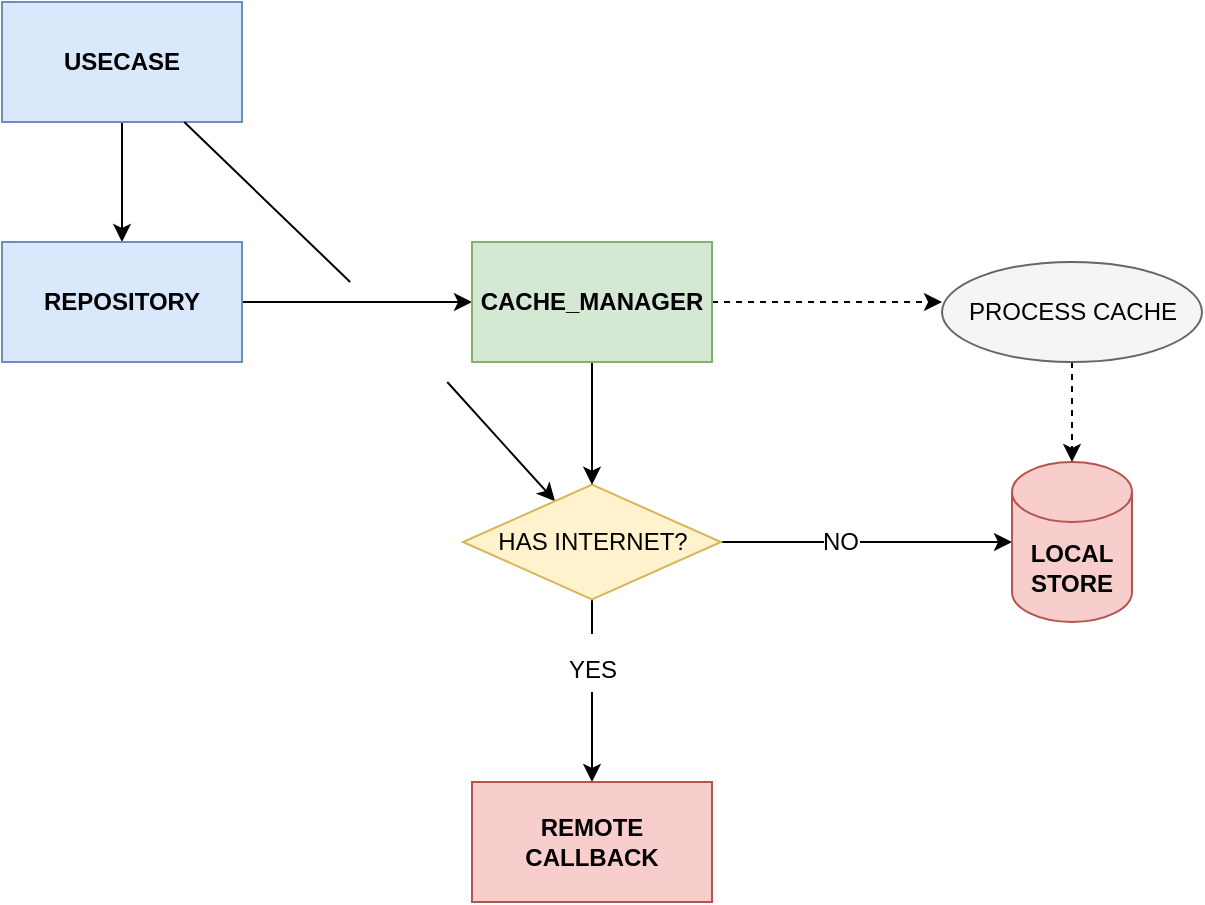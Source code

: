 <mxfile>
    <diagram id="OfWiKhLSeKATLB__0C71" name="Data flow">
        <mxGraphModel dx="694" dy="401" grid="1" gridSize="10" guides="1" tooltips="1" connect="1" arrows="1" fold="1" page="1" pageScale="1" pageWidth="827" pageHeight="1169" background="#ffffff" math="0" shadow="0">
            <root>
                <mxCell id="0"/>
                <mxCell id="1" parent="0"/>
                <mxCell id="6" style="edgeStyle=none;html=1;fontColor=#000000;startArrow=none;" edge="1" parent="1" target="3">
                    <mxGeometry relative="1" as="geometry">
                        <mxPoint x="262.618" y="250" as="sourcePoint"/>
                    </mxGeometry>
                </mxCell>
                <mxCell id="23" style="edgeStyle=none;html=1;fontSize=12;fontColor=#000000;strokeColor=#000000;" edge="1" parent="1" source="2" target="9">
                    <mxGeometry relative="1" as="geometry"/>
                </mxCell>
                <mxCell id="2" value="&lt;b&gt;&lt;font color=&quot;#000000&quot;&gt;USECASE&lt;/font&gt;&lt;/b&gt;" style="rounded=0;whiteSpace=wrap;html=1;fillColor=#dae8fc;strokeColor=#6c8ebf;" vertex="1" parent="1">
                    <mxGeometry x="40" y="60" width="120" height="60" as="geometry"/>
                </mxCell>
                <mxCell id="17" style="edgeStyle=none;html=1;fontColor=#000000;strokeColor=#000000;" edge="1" parent="1" source="3" target="15">
                    <mxGeometry relative="1" as="geometry"/>
                </mxCell>
                <mxCell id="20" value="&lt;font style=&quot;font-size: 12px&quot;&gt;YES&lt;/font&gt;" style="edgeLabel;html=1;align=center;verticalAlign=middle;resizable=0;points=[];fontSize=24;fontColor=#000000;labelBackgroundColor=#FFFFFF;" vertex="1" connectable="0" parent="17">
                    <mxGeometry x="-0.317" relative="1" as="geometry">
                        <mxPoint as="offset"/>
                    </mxGeometry>
                </mxCell>
                <mxCell id="18" style="edgeStyle=none;html=1;fontColor=#000000;strokeColor=#000000;" edge="1" parent="1" source="3" target="8">
                    <mxGeometry relative="1" as="geometry"/>
                </mxCell>
                <mxCell id="19" value="&lt;font style=&quot;font-size: 12px&quot;&gt;NO&lt;/font&gt;" style="edgeLabel;html=1;align=center;verticalAlign=middle;resizable=0;points=[];fontColor=#000000;labelBackgroundColor=#FFFFFF;" vertex="1" connectable="0" parent="18">
                    <mxGeometry x="-0.189" relative="1" as="geometry">
                        <mxPoint as="offset"/>
                    </mxGeometry>
                </mxCell>
                <mxCell id="3" value="&lt;font color=&quot;#000000&quot;&gt;HAS INTERNET?&lt;/font&gt;" style="rhombus;whiteSpace=wrap;html=1;fillColor=#fff2cc;strokeColor=#d6b656;" vertex="1" parent="1">
                    <mxGeometry x="270.5" y="301.34" width="129" height="57.33" as="geometry"/>
                </mxCell>
                <mxCell id="8" value="&lt;font color=&quot;#000000&quot;&gt;&lt;b&gt;LOCAL STORE&lt;/b&gt;&lt;/font&gt;" style="shape=cylinder3;whiteSpace=wrap;html=1;boundedLbl=1;backgroundOutline=1;size=15;fillColor=#f8cecc;strokeColor=#b85450;" vertex="1" parent="1">
                    <mxGeometry x="545" y="290" width="60" height="80" as="geometry"/>
                </mxCell>
                <mxCell id="46" style="edgeStyle=none;html=1;fontSize=12;fontColor=#000000;strokeColor=#000000;" edge="1" parent="1" source="9" target="31">
                    <mxGeometry relative="1" as="geometry"/>
                </mxCell>
                <mxCell id="9" value="&lt;font color=&quot;#000000&quot;&gt;&lt;b&gt;REPOSITORY&lt;/b&gt;&lt;/font&gt;" style="rounded=0;whiteSpace=wrap;html=1;fillColor=#dae8fc;strokeColor=#6c8ebf;" vertex="1" parent="1">
                    <mxGeometry x="40" y="180" width="120" height="60" as="geometry"/>
                </mxCell>
                <mxCell id="15" value="&lt;font color=&quot;#000000&quot;&gt;&lt;b&gt;REMOTE CALLBACK&lt;/b&gt;&lt;/font&gt;" style="rounded=0;whiteSpace=wrap;html=1;fillColor=#f8cecc;strokeColor=#b85450;" vertex="1" parent="1">
                    <mxGeometry x="275" y="450" width="120" height="60" as="geometry"/>
                </mxCell>
                <mxCell id="30" value="" style="edgeStyle=none;html=1;fontColor=#000000;endArrow=none;" edge="1" parent="1" source="2">
                    <mxGeometry relative="1" as="geometry">
                        <mxPoint x="129.374" y="120" as="sourcePoint"/>
                        <mxPoint x="214.074" y="200" as="targetPoint"/>
                    </mxGeometry>
                </mxCell>
                <mxCell id="39" style="edgeStyle=none;html=1;fontSize=12;fontColor=#000000;strokeColor=#000000;" edge="1" parent="1" source="31" target="3">
                    <mxGeometry relative="1" as="geometry"/>
                </mxCell>
                <mxCell id="40" style="edgeStyle=none;html=1;entryX=0;entryY=0.5;entryDx=0;entryDy=0;fontSize=12;fontColor=#000000;strokeColor=#000000;dashed=1;" edge="1" parent="1" source="31">
                    <mxGeometry relative="1" as="geometry">
                        <mxPoint x="510.0" y="210" as="targetPoint"/>
                    </mxGeometry>
                </mxCell>
                <mxCell id="31" value="&lt;font color=&quot;#000000&quot;&gt;&lt;b&gt;CACHE_MANAGER&lt;/b&gt;&lt;/font&gt;" style="rounded=0;whiteSpace=wrap;html=1;fillColor=#d5e8d4;strokeColor=#82b366;" vertex="1" parent="1">
                    <mxGeometry x="275" y="180" width="120" height="60" as="geometry"/>
                </mxCell>
                <mxCell id="44" style="edgeStyle=none;html=1;entryX=0.5;entryY=0;entryDx=0;entryDy=0;entryPerimeter=0;dashed=1;fontSize=12;fontColor=#000000;strokeColor=#000000;" edge="1" parent="1" source="42" target="8">
                    <mxGeometry relative="1" as="geometry"/>
                </mxCell>
                <mxCell id="42" value="&lt;font color=&quot;#000000&quot;&gt;PROCESS CACHE&lt;/font&gt;" style="shape=ellipse;html=1;dashed=0;whitespace=wrap;perimeter=ellipsePerimeter;labelBackgroundColor=none;fontSize=12;fontColor=#333333;fillColor=#f5f5f5;strokeColor=#666666;" vertex="1" parent="1">
                    <mxGeometry x="510" y="190" width="130" height="50" as="geometry"/>
                </mxCell>
            </root>
        </mxGraphModel>
    </diagram>
</mxfile>
